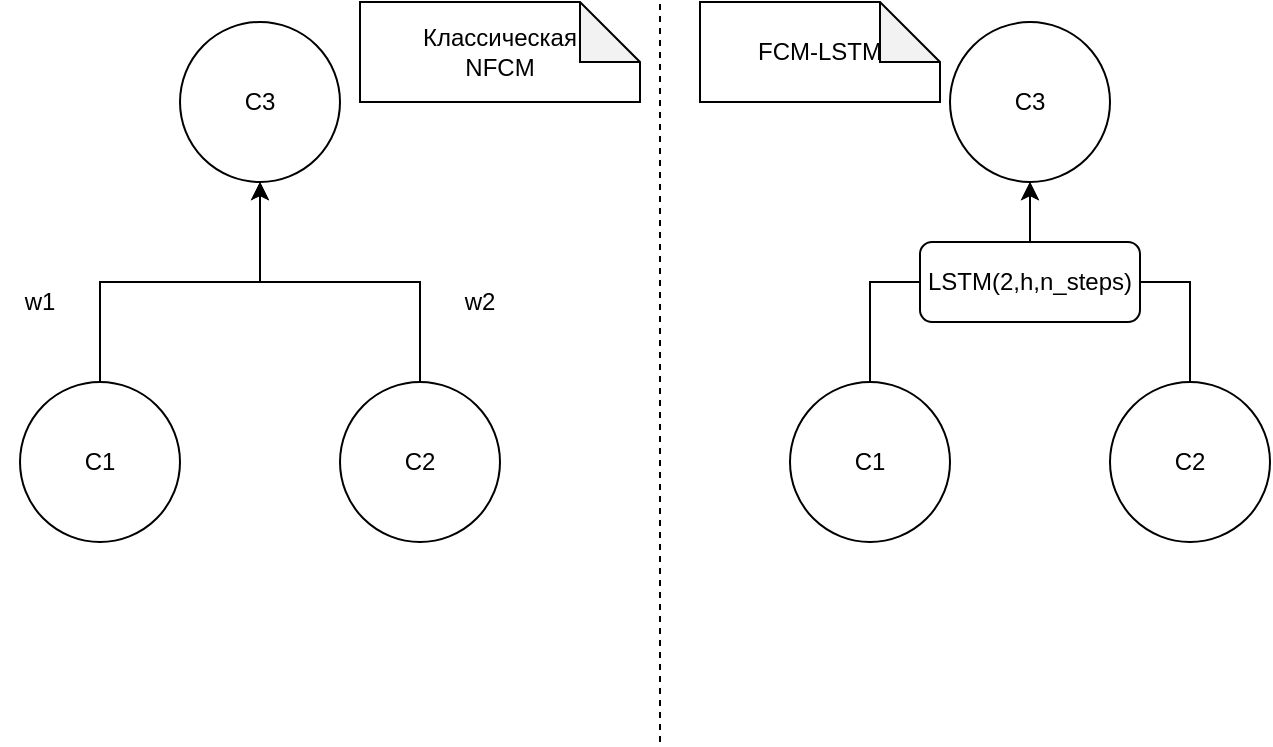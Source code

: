 <mxfile version="13.2.3"><diagram id="gIiwfiqZtGLrpLohZpqH" name="Page-1"><mxGraphModel dx="782" dy="478" grid="1" gridSize="10" guides="1" tooltips="1" connect="1" arrows="1" fold="1" page="1" pageScale="1" pageWidth="850" pageHeight="1100" math="0" shadow="0"><root><mxCell id="0"/><mxCell id="1" parent="0"/><mxCell id="2yaq73skdKvaG8TFFAQw-11" value="" style="endArrow=none;dashed=1;html=1;" edge="1" parent="1"><mxGeometry width="50" height="50" relative="1" as="geometry"><mxPoint x="360" y="450" as="sourcePoint"/><mxPoint x="360" y="80" as="targetPoint"/></mxGeometry></mxCell><mxCell id="2yaq73skdKvaG8TFFAQw-16" style="edgeStyle=orthogonalEdgeStyle;rounded=0;orthogonalLoop=1;jettySize=auto;html=1;entryX=0.5;entryY=1;entryDx=0;entryDy=0;" edge="1" parent="1" source="2yaq73skdKvaG8TFFAQw-12" target="2yaq73skdKvaG8TFFAQw-14"><mxGeometry relative="1" as="geometry"/></mxCell><mxCell id="2yaq73skdKvaG8TFFAQw-12" value="C1" style="ellipse;whiteSpace=wrap;html=1;aspect=fixed;" vertex="1" parent="1"><mxGeometry x="40" y="270" width="80" height="80" as="geometry"/></mxCell><mxCell id="2yaq73skdKvaG8TFFAQw-17" style="edgeStyle=orthogonalEdgeStyle;rounded=0;orthogonalLoop=1;jettySize=auto;html=1;" edge="1" parent="1" source="2yaq73skdKvaG8TFFAQw-13" target="2yaq73skdKvaG8TFFAQw-14"><mxGeometry relative="1" as="geometry"/></mxCell><mxCell id="2yaq73skdKvaG8TFFAQw-13" value="C2" style="ellipse;whiteSpace=wrap;html=1;aspect=fixed;" vertex="1" parent="1"><mxGeometry x="200" y="270" width="80" height="80" as="geometry"/></mxCell><mxCell id="2yaq73skdKvaG8TFFAQw-14" value="C3" style="ellipse;whiteSpace=wrap;html=1;aspect=fixed;" vertex="1" parent="1"><mxGeometry x="120" y="90" width="80" height="80" as="geometry"/></mxCell><mxCell id="2yaq73skdKvaG8TFFAQw-18" value="Классическая&lt;br&gt;NFCM" style="shape=note;whiteSpace=wrap;html=1;backgroundOutline=1;darkOpacity=0.05;" vertex="1" parent="1"><mxGeometry x="210" y="80" width="140" height="50" as="geometry"/></mxCell><mxCell id="2yaq73skdKvaG8TFFAQw-21" value="FCM-LSTM" style="shape=note;whiteSpace=wrap;html=1;backgroundOutline=1;darkOpacity=0.05;" vertex="1" parent="1"><mxGeometry x="380" y="80" width="120" height="50" as="geometry"/></mxCell><mxCell id="2yaq73skdKvaG8TFFAQw-22" style="edgeStyle=orthogonalEdgeStyle;rounded=0;orthogonalLoop=1;jettySize=auto;html=1;entryX=0.5;entryY=1;entryDx=0;entryDy=0;" edge="1" parent="1" source="2yaq73skdKvaG8TFFAQw-23" target="2yaq73skdKvaG8TFFAQw-26"><mxGeometry relative="1" as="geometry"/></mxCell><mxCell id="2yaq73skdKvaG8TFFAQw-23" value="C1" style="ellipse;whiteSpace=wrap;html=1;aspect=fixed;" vertex="1" parent="1"><mxGeometry x="425" y="270" width="80" height="80" as="geometry"/></mxCell><mxCell id="2yaq73skdKvaG8TFFAQw-24" style="edgeStyle=orthogonalEdgeStyle;rounded=0;orthogonalLoop=1;jettySize=auto;html=1;" edge="1" parent="1" source="2yaq73skdKvaG8TFFAQw-25" target="2yaq73skdKvaG8TFFAQw-26"><mxGeometry relative="1" as="geometry"/></mxCell><mxCell id="2yaq73skdKvaG8TFFAQw-25" value="C2" style="ellipse;whiteSpace=wrap;html=1;aspect=fixed;" vertex="1" parent="1"><mxGeometry x="585" y="270" width="80" height="80" as="geometry"/></mxCell><mxCell id="2yaq73skdKvaG8TFFAQw-26" value="C3" style="ellipse;whiteSpace=wrap;html=1;aspect=fixed;" vertex="1" parent="1"><mxGeometry x="505" y="90" width="80" height="80" as="geometry"/></mxCell><mxCell id="2yaq73skdKvaG8TFFAQw-29" value="LSTM(2,h,n_steps)" style="rounded=1;whiteSpace=wrap;html=1;" vertex="1" parent="1"><mxGeometry x="490" y="200" width="110" height="40" as="geometry"/></mxCell><mxCell id="2yaq73skdKvaG8TFFAQw-31" value="w1" style="text;html=1;strokeColor=none;fillColor=none;align=center;verticalAlign=middle;whiteSpace=wrap;rounded=0;" vertex="1" parent="1"><mxGeometry x="30" y="220" width="40" height="20" as="geometry"/></mxCell><mxCell id="2yaq73skdKvaG8TFFAQw-32" value="w2" style="text;html=1;strokeColor=none;fillColor=none;align=center;verticalAlign=middle;whiteSpace=wrap;rounded=0;" vertex="1" parent="1"><mxGeometry x="250" y="220" width="40" height="20" as="geometry"/></mxCell></root></mxGraphModel></diagram></mxfile>